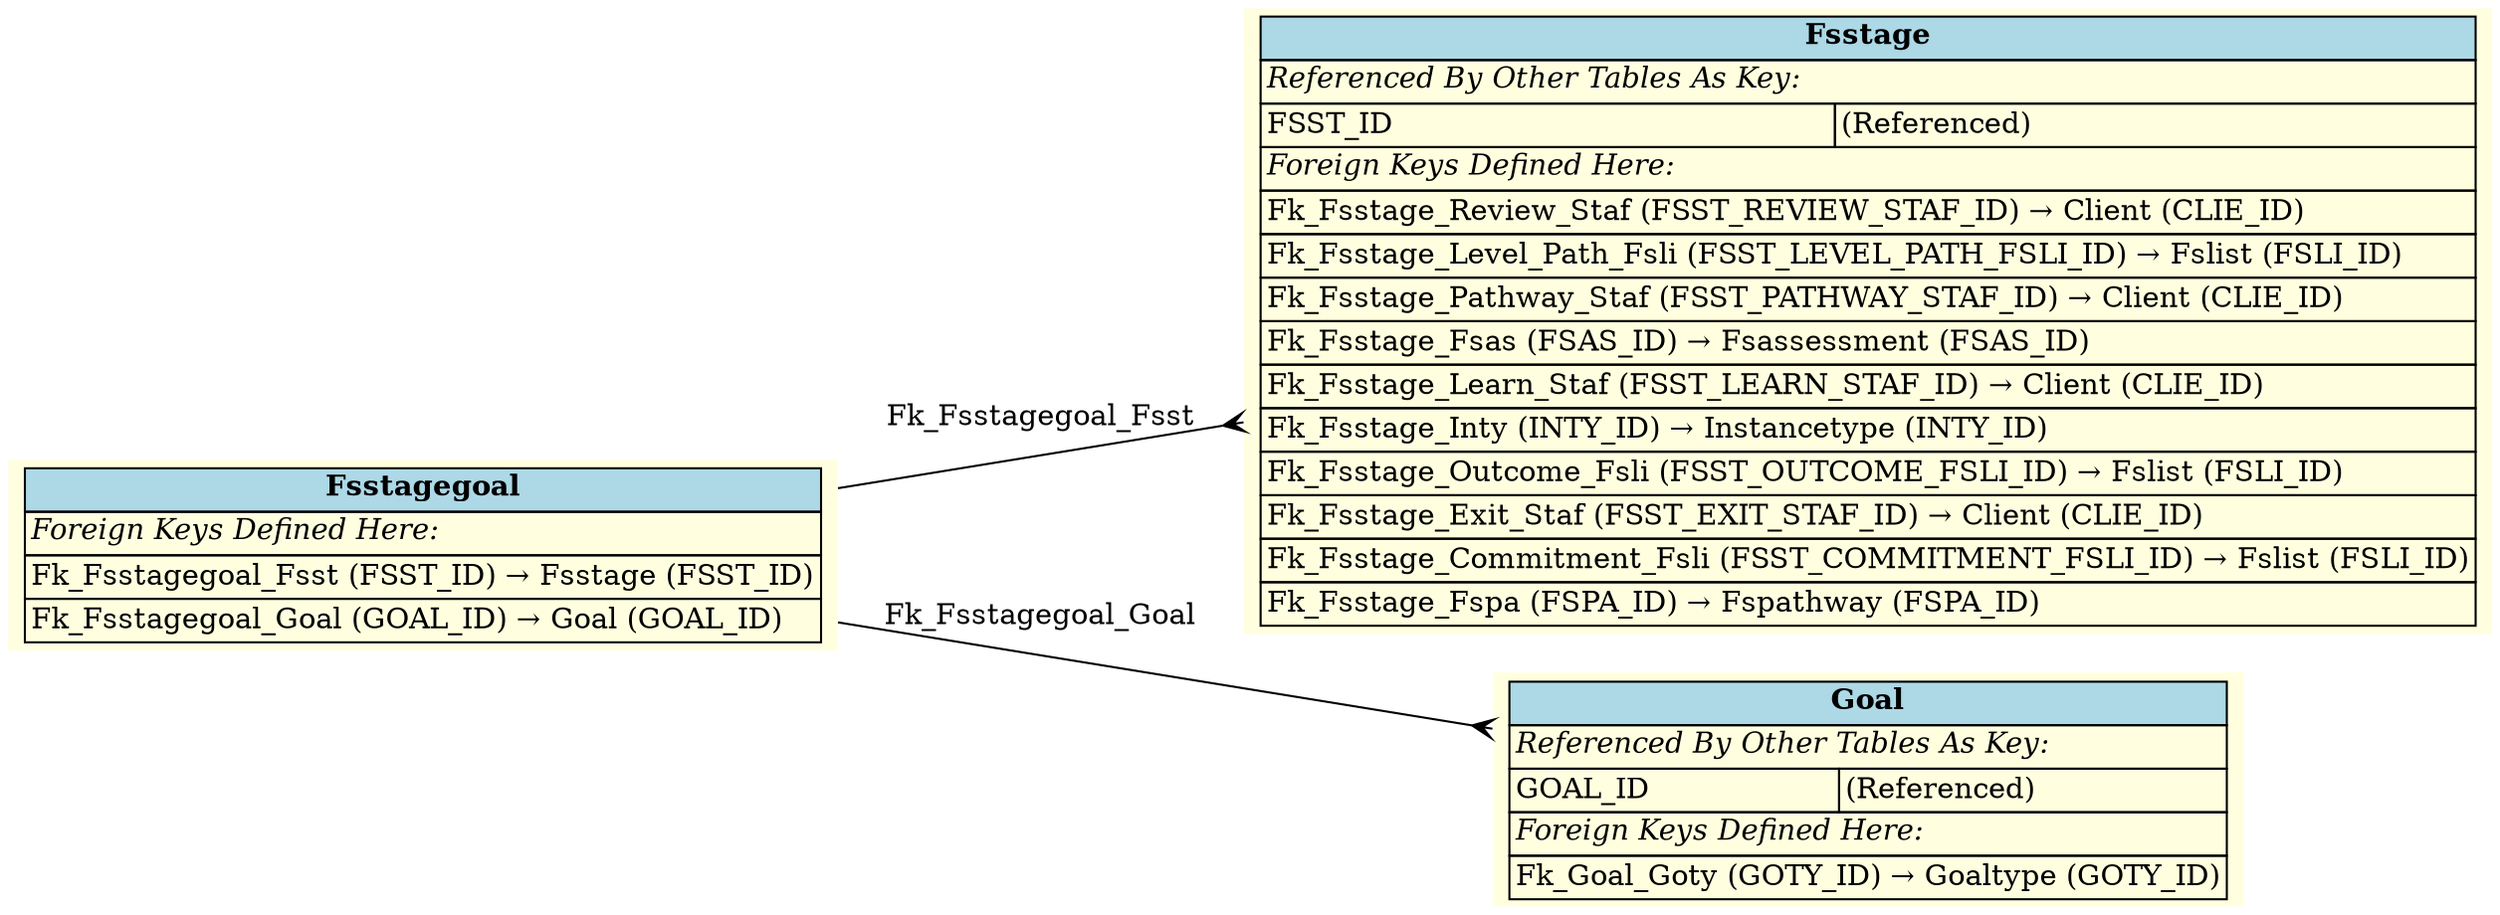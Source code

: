 digraph ERD {
  rankdir=LR;
  node [shape=plaintext, style=filled, fillcolor=lightyellow];
  edge [arrowhead=crow, arrowtail=none, dir=both, labelfontsize=10];

  "Fsstage" [
    label=<
    <TABLE BORDER="0" CELLBORDER="1" CELLSPACING="0" BGCOLOR="lightyellow">
      <TR><TD COLSPAN="2" BGCOLOR="lightblue"><B>Fsstage</B></TD></TR>
      <TR><TD COLSPAN="2" ALIGN="LEFT"><I>Referenced By Other Tables As Key:</I></TD></TR>
      <TR><TD ALIGN="LEFT">FSST_ID</TD><TD ALIGN="LEFT">(Referenced)</TD></TR>
      <TR><TD COLSPAN="2" ALIGN="LEFT"><I>Foreign Keys Defined Here:</I></TD></TR>
      <TR><TD ALIGN="LEFT" COLSPAN="2">Fk_Fsstage_Review_Staf (FSST_REVIEW_STAF_ID) &rarr; Client (CLIE_ID)</TD></TR>
      <TR><TD ALIGN="LEFT" COLSPAN="2">Fk_Fsstage_Level_Path_Fsli (FSST_LEVEL_PATH_FSLI_ID) &rarr; Fslist (FSLI_ID)</TD></TR>
      <TR><TD ALIGN="LEFT" COLSPAN="2">Fk_Fsstage_Pathway_Staf (FSST_PATHWAY_STAF_ID) &rarr; Client (CLIE_ID)</TD></TR>
      <TR><TD ALIGN="LEFT" COLSPAN="2">Fk_Fsstage_Fsas (FSAS_ID) &rarr; Fsassessment (FSAS_ID)</TD></TR>
      <TR><TD ALIGN="LEFT" COLSPAN="2">Fk_Fsstage_Learn_Staf (FSST_LEARN_STAF_ID) &rarr; Client (CLIE_ID)</TD></TR>
      <TR><TD ALIGN="LEFT" COLSPAN="2">Fk_Fsstage_Inty (INTY_ID) &rarr; Instancetype (INTY_ID)</TD></TR>
      <TR><TD ALIGN="LEFT" COLSPAN="2">Fk_Fsstage_Outcome_Fsli (FSST_OUTCOME_FSLI_ID) &rarr; Fslist (FSLI_ID)</TD></TR>
      <TR><TD ALIGN="LEFT" COLSPAN="2">Fk_Fsstage_Exit_Staf (FSST_EXIT_STAF_ID) &rarr; Client (CLIE_ID)</TD></TR>
      <TR><TD ALIGN="LEFT" COLSPAN="2">Fk_Fsstage_Commitment_Fsli (FSST_COMMITMENT_FSLI_ID) &rarr; Fslist (FSLI_ID)</TD></TR>
      <TR><TD ALIGN="LEFT" COLSPAN="2">Fk_Fsstage_Fspa (FSPA_ID) &rarr; Fspathway (FSPA_ID)</TD></TR>
    </TABLE>
    >
  ];

  "Goal" [
    label=<
    <TABLE BORDER="0" CELLBORDER="1" CELLSPACING="0" BGCOLOR="lightyellow">
      <TR><TD COLSPAN="2" BGCOLOR="lightblue"><B>Goal</B></TD></TR>
      <TR><TD COLSPAN="2" ALIGN="LEFT"><I>Referenced By Other Tables As Key:</I></TD></TR>
      <TR><TD ALIGN="LEFT">GOAL_ID</TD><TD ALIGN="LEFT">(Referenced)</TD></TR>
      <TR><TD COLSPAN="2" ALIGN="LEFT"><I>Foreign Keys Defined Here:</I></TD></TR>
      <TR><TD ALIGN="LEFT" COLSPAN="2">Fk_Goal_Goty (GOTY_ID) &rarr; Goaltype (GOTY_ID)</TD></TR>
    </TABLE>
    >
  ];

  "Fsstagegoal" [
    label=<
    <TABLE BORDER="0" CELLBORDER="1" CELLSPACING="0" BGCOLOR="lightyellow">
      <TR><TD COLSPAN="2" BGCOLOR="lightblue"><B>Fsstagegoal</B></TD></TR>
      <TR><TD COLSPAN="2" ALIGN="LEFT"><I>Foreign Keys Defined Here:</I></TD></TR>
      <TR><TD ALIGN="LEFT" COLSPAN="2">Fk_Fsstagegoal_Fsst (FSST_ID) &rarr; Fsstage (FSST_ID)</TD></TR>
      <TR><TD ALIGN="LEFT" COLSPAN="2">Fk_Fsstagegoal_Goal (GOAL_ID) &rarr; Goal (GOAL_ID)</TD></TR>
    </TABLE>
    >
  ];

  "Fsstagegoal" -> "Fsstage" [label=" Fk_Fsstagegoal_Fsst "];
  "Fsstagegoal" -> "Goal" [label=" Fk_Fsstagegoal_Goal "];
}
